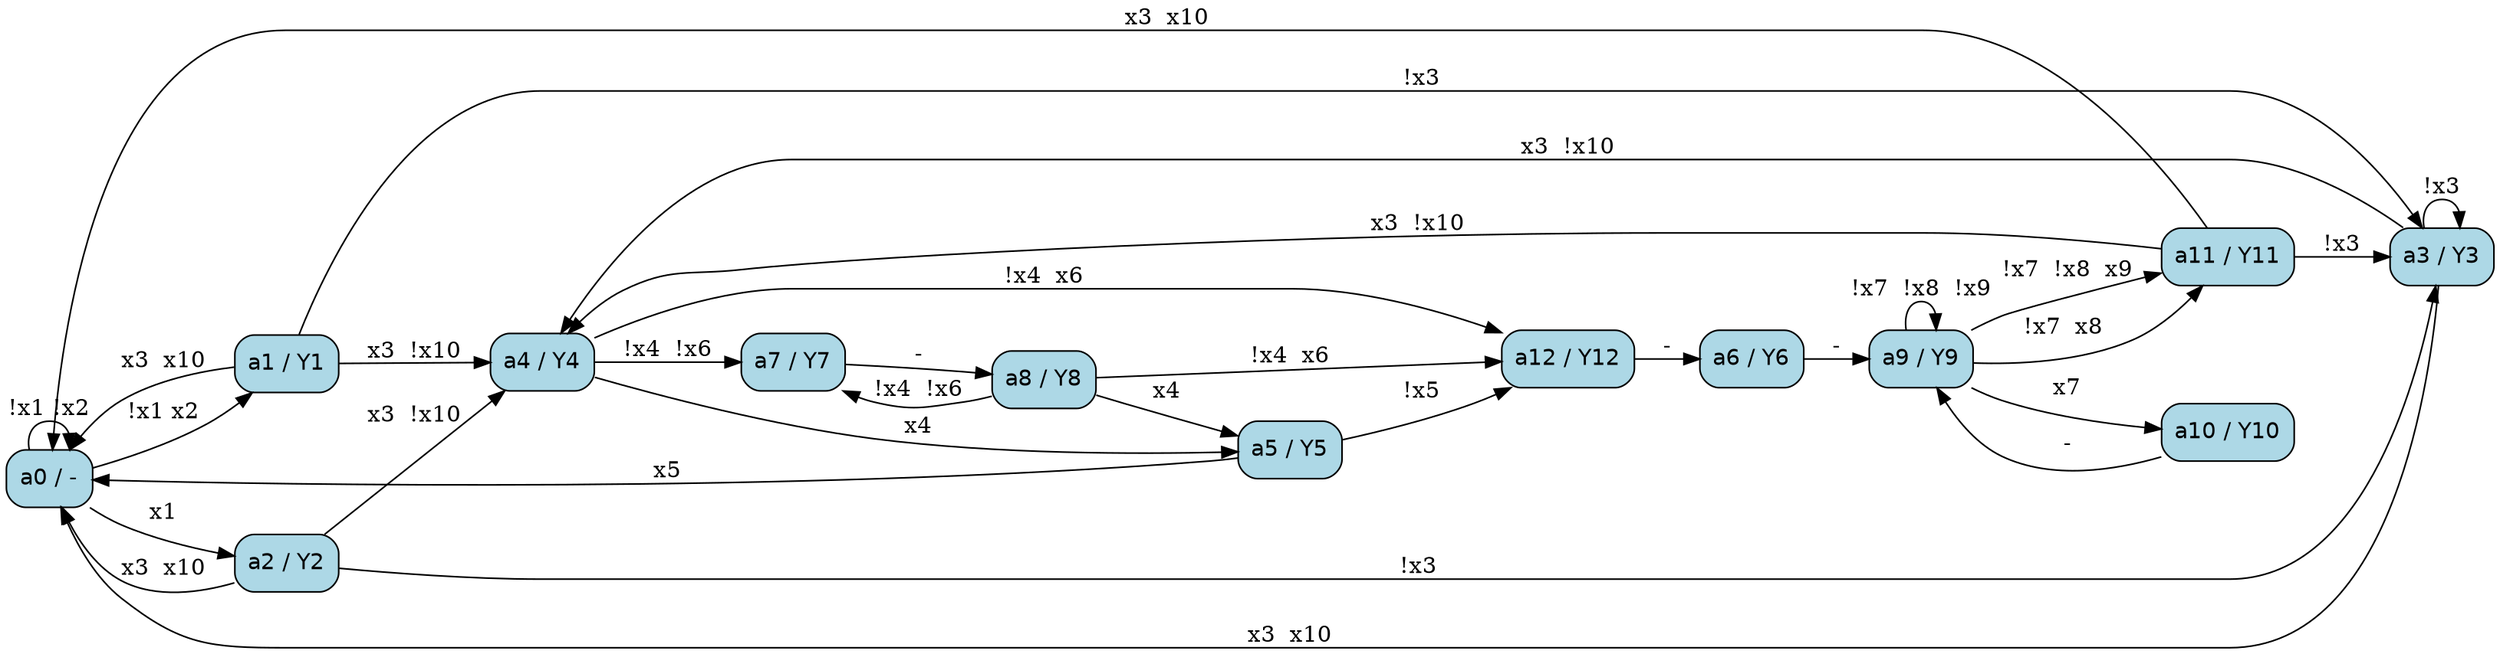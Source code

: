 digraph "SAI LiftStateMachine" {
	fontsize=12 rankdir=LR
	node [fillcolor=lightblue fontname=Helvetica shape=box style="rounded,filled"]
	a0 [label="a0 / -"]
	a1 [label="a1 / Y1"]
	a2 [label="a2 / Y2"]
	a3 [label="a3 / Y3"]
	a4 [label="a4 / Y4"]
	a5 [label="a5 / Y5"]
	a6 [label="a6 / Y6"]
	a7 [label="a7 / Y7"]
	a8 [label="a8 / Y8"]
	a9 [label="a9 / Y9"]
	a10 [label="a10 / Y10"]
	a11 [label="a11 / Y11"]
	a12 [label="a12 / Y12"]
	a0 -> a0 [label="!x1 !x2"]
	a0 -> a1 [label="!x1 x2"]
	a0 -> a2 [label=x1]
	a1 -> a3 [label="!x3"]
	a1 -> a4 [label="x3  !x10"]
	a1 -> a0 [label="x3  x10"]
	a2 -> a3 [label="!x3 "]
	a2 -> a4 [label="x3  !x10"]
	a2 -> a0 [label="x3  x10"]
	a3 -> a3 [label="!x3"]
	a3 -> a0 [label="x3  x10"]
	a3 -> a4 [label="x3  !x10"]
	a4 -> a5 [label=x4]
	a4 -> a12 [label="!x4  x6"]
	a4 -> a7 [label="!x4  !x6"]
	a5 -> a0 [label=x5]
	a5 -> a12 [label="!x5"]
	a12 -> a6 [label="-"]
	a6 -> a9 [label="-"]
	a7 -> a8 [label="-"]
	a8 -> a5 [label=x4]
	a8 -> a12 [label="!x4  x6"]
	a8 -> a7 [label="!x4  !x6"]
	a9 -> a10 [label=x7]
	a9 -> a11 [label="!x7  x8 "]
	a9 -> a11 [label="!x7  !x8  x9"]
	a9 -> a9 [label="!x7  !x8  !x9"]
	a10 -> a9 [label="-"]
	a11 -> a0 [label="x3  x10"]
	a11 -> a4 [label="x3  !x10 "]
	a11 -> a3 [label="!x3"]
}

